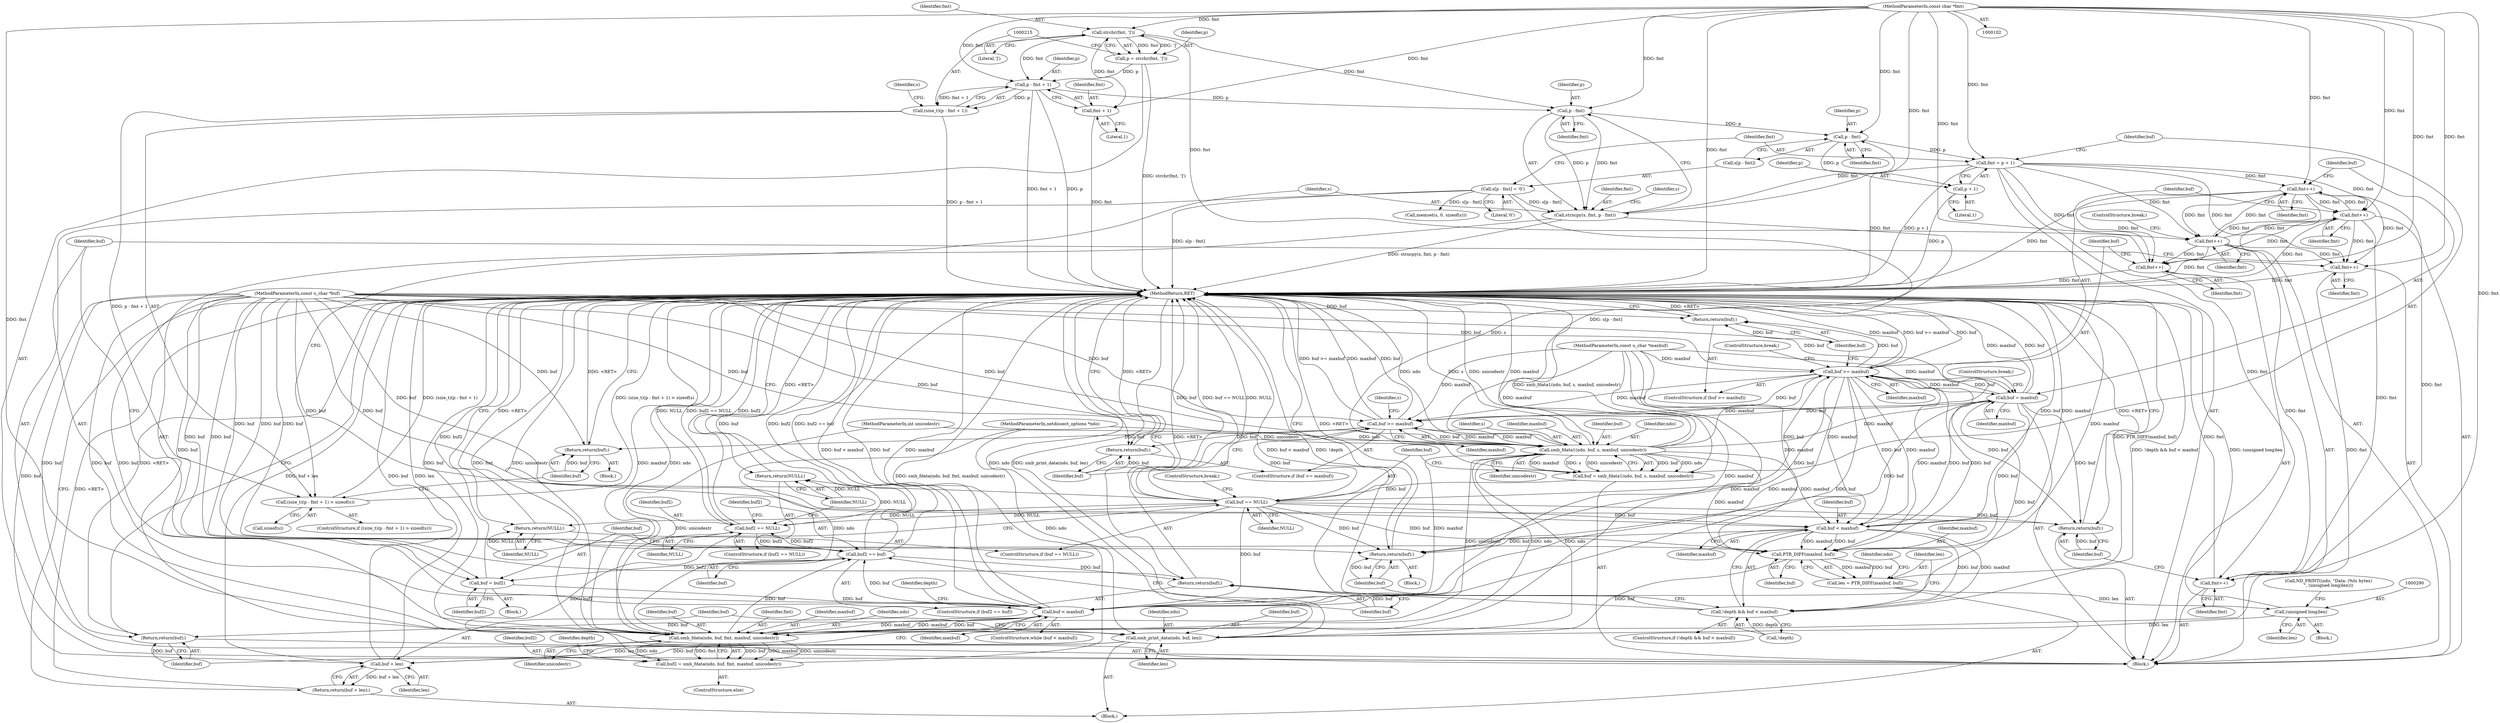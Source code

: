 digraph "0_tcpdump_24182d959f661327525a20d9a94c98a8ec016778@API" {
"1000209" [label="(Call,strchr(fmt, ']'))"];
"1000194" [label="(Call,fmt++)"];
"1000181" [label="(Call,fmt++)"];
"1000171" [label="(Call,fmt++)"];
"1000239" [label="(Call,fmt = p + 1)"];
"1000235" [label="(Call,p - fmt)"];
"1000229" [label="(Call,p - fmt)"];
"1000216" [label="(Call,p - fmt + 1)"];
"1000207" [label="(Call,p = strchr(fmt, ']'))"];
"1000209" [label="(Call,strchr(fmt, ']'))"];
"1000105" [label="(MethodParameterIn,const char *fmt)"];
"1000226" [label="(Call,strncpy(s, fmt, p - fmt))"];
"1000232" [label="(Call,s[p - fmt] = '\0')"];
"1000267" [label="(Call,fmt++)"];
"1000214" [label="(Call,(size_t)(p - fmt + 1))"];
"1000213" [label="(Call,(size_t)(p - fmt + 1) > sizeof(s))"];
"1000124" [label="(Call,fmt++)"];
"1000145" [label="(Call,smb_fdata(ndo, buf, fmt, maxbuf, unicodestr))"];
"1000127" [label="(Call,buf < maxbuf)"];
"1000160" [label="(Call,buf2 == buf)"];
"1000154" [label="(Call,buf2 == NULL)"];
"1000157" [label="(Return,return(NULL);)"];
"1000163" [label="(Return,return(buf);)"];
"1000165" [label="(Call,buf = buf2)"];
"1000168" [label="(Return,return(buf);)"];
"1000143" [label="(Call,buf2 = smb_fdata(ndo, buf, fmt, maxbuf, unicodestr))"];
"1000188" [label="(Call,fmt++)"];
"1000218" [label="(Call,fmt + 1)"];
"1000241" [label="(Call,p + 1)"];
"1000246" [label="(Call,smb_fdata1(ndo, buf, s, maxbuf, unicodestr))"];
"1000174" [label="(Call,buf >= maxbuf)"];
"1000177" [label="(Return,return(buf);)"];
"1000183" [label="(Call,buf = maxbuf)"];
"1000190" [label="(Return,return(buf);)"];
"1000197" [label="(Call,buf >= maxbuf)"];
"1000200" [label="(Return,return(buf);)"];
"1000224" [label="(Return,return(buf);)"];
"1000274" [label="(Call,buf < maxbuf)"];
"1000271" [label="(Call,!depth && buf < maxbuf)"];
"1000281" [label="(Call,PTR_DIFF(maxbuf, buf))"];
"1000279" [label="(Call,len = PTR_DIFF(maxbuf, buf))"];
"1000289" [label="(Call,(unsigned long)len)"];
"1000292" [label="(Call,smb_print_data(ndo, buf, len))"];
"1000297" [label="(Call,buf + len)"];
"1000296" [label="(Return,return(buf + len);)"];
"1000300" [label="(Return,return(buf);)"];
"1000244" [label="(Call,buf = smb_fdata1(ndo, buf, s, maxbuf, unicodestr))"];
"1000253" [label="(Call,buf == NULL)"];
"1000256" [label="(Return,return(NULL);)"];
"1000161" [label="(Identifier,buf2)"];
"1000191" [label="(Identifier,buf)"];
"1000296" [label="(Return,return(buf + len);)"];
"1000257" [label="(Identifier,NULL)"];
"1000217" [label="(Identifier,p)"];
"1000149" [label="(Identifier,maxbuf)"];
"1000284" [label="(Call,ND_PRINT((ndo, \"Data: (%lu bytes)\n\", (unsigned long)len)))"];
"1000153" [label="(ControlStructure,if (buf2 == NULL))"];
"1000297" [label="(Call,buf + len)"];
"1000194" [label="(Call,fmt++)"];
"1000255" [label="(Identifier,NULL)"];
"1000198" [label="(Identifier,buf)"];
"1000176" [label="(Identifier,maxbuf)"];
"1000146" [label="(Identifier,ndo)"];
"1000150" [label="(Identifier,unicodestr)"];
"1000144" [label="(Identifier,buf2)"];
"1000228" [label="(Identifier,fmt)"];
"1000145" [label="(Call,smb_fdata(ndo, buf, fmt, maxbuf, unicodestr))"];
"1000248" [label="(Identifier,buf)"];
"1000154" [label="(Call,buf2 == NULL)"];
"1000181" [label="(Call,fmt++)"];
"1000190" [label="(Return,return(buf);)"];
"1000126" [label="(ControlStructure,while (buf < maxbuf))"];
"1000147" [label="(Identifier,buf)"];
"1000299" [label="(Identifier,len)"];
"1000256" [label="(Return,return(NULL);)"];
"1000237" [label="(Identifier,fmt)"];
"1000133" [label="(Identifier,depth)"];
"1000213" [label="(Call,(size_t)(p - fmt + 1) > sizeof(s))"];
"1000227" [label="(Identifier,s)"];
"1000238" [label="(Literal,'\0')"];
"1000165" [label="(Call,buf = buf2)"];
"1000239" [label="(Call,fmt = p + 1)"];
"1000159" [label="(ControlStructure,if (buf2 == buf))"];
"1000183" [label="(Call,buf = maxbuf)"];
"1000244" [label="(Call,buf = smb_fdata1(ndo, buf, s, maxbuf, unicodestr))"];
"1000270" [label="(ControlStructure,if (!depth && buf < maxbuf))"];
"1000258" [label="(ControlStructure,break;)"];
"1000202" [label="(Call,memset(s, 0, sizeof(s)))"];
"1000251" [label="(Identifier,unicodestr)"];
"1000291" [label="(Identifier,len)"];
"1000216" [label="(Call,p - fmt + 1)"];
"1000219" [label="(Identifier,fmt)"];
"1000289" [label="(Call,(unsigned long)len)"];
"1000156" [label="(Identifier,NULL)"];
"1000177" [label="(Return,return(buf);)"];
"1000127" [label="(Call,buf < maxbuf)"];
"1000293" [label="(Identifier,ndo)"];
"1000224" [label="(Return,return(buf);)"];
"1000267" [label="(Call,fmt++)"];
"1000207" [label="(Call,p = strchr(fmt, ']'))"];
"1000277" [label="(Block,)"];
"1000167" [label="(Identifier,buf2)"];
"1000188" [label="(Call,fmt++)"];
"1000295" [label="(Identifier,len)"];
"1000124" [label="(Call,fmt++)"];
"1000199" [label="(Identifier,maxbuf)"];
"1000226" [label="(Call,strncpy(s, fmt, p - fmt))"];
"1000185" [label="(Identifier,maxbuf)"];
"1000242" [label="(Identifier,p)"];
"1000283" [label="(Identifier,buf)"];
"1000208" [label="(Identifier,p)"];
"1000171" [label="(Call,fmt++)"];
"1000230" [label="(Identifier,p)"];
"1000243" [label="(Literal,1)"];
"1000175" [label="(Identifier,buf)"];
"1000166" [label="(Identifier,buf)"];
"1000247" [label="(Identifier,ndo)"];
"1000249" [label="(Identifier,s)"];
"1000174" [label="(Call,buf >= maxbuf)"];
"1000212" [label="(ControlStructure,if ((size_t)(p - fmt + 1) > sizeof(s)))"];
"1000246" [label="(Call,smb_fdata1(ndo, buf, s, maxbuf, unicodestr))"];
"1000196" [label="(ControlStructure,if (buf >= maxbuf))"];
"1000225" [label="(Identifier,buf)"];
"1000125" [label="(Identifier,fmt)"];
"1000160" [label="(Call,buf2 == buf)"];
"1000302" [label="(MethodReturn,RET)"];
"1000195" [label="(Identifier,fmt)"];
"1000253" [label="(Call,buf == NULL)"];
"1000234" [label="(Identifier,s)"];
"1000182" [label="(Identifier,fmt)"];
"1000223" [label="(Block,)"];
"1000218" [label="(Call,fmt + 1)"];
"1000122" [label="(Block,)"];
"1000279" [label="(Call,len = PTR_DIFF(maxbuf, buf))"];
"1000179" [label="(ControlStructure,break;)"];
"1000250" [label="(Identifier,maxbuf)"];
"1000214" [label="(Call,(size_t)(p - fmt + 1))"];
"1000189" [label="(Identifier,fmt)"];
"1000280" [label="(Identifier,len)"];
"1000241" [label="(Call,p + 1)"];
"1000221" [label="(Call,sizeof(s))"];
"1000240" [label="(Identifier,fmt)"];
"1000129" [label="(Identifier,maxbuf)"];
"1000281" [label="(Call,PTR_DIFF(maxbuf, buf))"];
"1000148" [label="(Identifier,fmt)"];
"1000211" [label="(Literal,']')"];
"1000184" [label="(Identifier,buf)"];
"1000162" [label="(Identifier,buf)"];
"1000231" [label="(Identifier,fmt)"];
"1000142" [label="(ControlStructure,else)"];
"1000169" [label="(Identifier,buf)"];
"1000233" [label="(Call,s[p - fmt])"];
"1000301" [label="(Identifier,buf)"];
"1000143" [label="(Call,buf2 = smb_fdata(ndo, buf, fmt, maxbuf, unicodestr))"];
"1000282" [label="(Identifier,maxbuf)"];
"1000294" [label="(Identifier,buf)"];
"1000128" [label="(Identifier,buf)"];
"1000268" [label="(Identifier,fmt)"];
"1000235" [label="(Call,p - fmt)"];
"1000274" [label="(Call,buf < maxbuf)"];
"1000107" [label="(MethodParameterIn,int unicodestr)"];
"1000105" [label="(MethodParameterIn,const char *fmt)"];
"1000186" [label="(ControlStructure,break;)"];
"1000232" [label="(Call,s[p - fmt] = '\0')"];
"1000197" [label="(Call,buf >= maxbuf)"];
"1000164" [label="(Identifier,buf)"];
"1000210" [label="(Identifier,fmt)"];
"1000104" [label="(MethodParameterIn,const u_char *buf)"];
"1000275" [label="(Identifier,buf)"];
"1000229" [label="(Call,p - fmt)"];
"1000155" [label="(Identifier,buf2)"];
"1000203" [label="(Identifier,s)"];
"1000286" [label="(Identifier,ndo)"];
"1000254" [label="(Identifier,buf)"];
"1000163" [label="(Return,return(buf);)"];
"1000201" [label="(Identifier,buf)"];
"1000173" [label="(ControlStructure,if (buf >= maxbuf))"];
"1000245" [label="(Identifier,buf)"];
"1000236" [label="(Identifier,p)"];
"1000157" [label="(Return,return(NULL);)"];
"1000272" [label="(Call,!depth)"];
"1000271" [label="(Call,!depth && buf < maxbuf)"];
"1000300" [label="(Return,return(buf);)"];
"1000269" [label="(ControlStructure,break;)"];
"1000220" [label="(Literal,1)"];
"1000287" [label="(Block,)"];
"1000158" [label="(Identifier,NULL)"];
"1000298" [label="(Identifier,buf)"];
"1000200" [label="(Return,return(buf);)"];
"1000152" [label="(Identifier,depth)"];
"1000209" [label="(Call,strchr(fmt, ']'))"];
"1000106" [label="(MethodParameterIn,const u_char *maxbuf)"];
"1000292" [label="(Call,smb_print_data(ndo, buf, len))"];
"1000103" [label="(MethodParameterIn,netdissect_options *ndo)"];
"1000178" [label="(Identifier,buf)"];
"1000252" [label="(ControlStructure,if (buf == NULL))"];
"1000130" [label="(Block,)"];
"1000108" [label="(Block,)"];
"1000276" [label="(Identifier,maxbuf)"];
"1000168" [label="(Return,return(buf);)"];
"1000172" [label="(Identifier,fmt)"];
"1000222" [label="(Identifier,s)"];
"1000209" -> "1000207"  [label="AST: "];
"1000209" -> "1000211"  [label="CFG: "];
"1000210" -> "1000209"  [label="AST: "];
"1000211" -> "1000209"  [label="AST: "];
"1000207" -> "1000209"  [label="CFG: "];
"1000209" -> "1000207"  [label="DDG: fmt"];
"1000209" -> "1000207"  [label="DDG: ']'"];
"1000194" -> "1000209"  [label="DDG: fmt"];
"1000105" -> "1000209"  [label="DDG: fmt"];
"1000209" -> "1000216"  [label="DDG: fmt"];
"1000209" -> "1000218"  [label="DDG: fmt"];
"1000209" -> "1000229"  [label="DDG: fmt"];
"1000194" -> "1000122"  [label="AST: "];
"1000194" -> "1000195"  [label="CFG: "];
"1000195" -> "1000194"  [label="AST: "];
"1000198" -> "1000194"  [label="CFG: "];
"1000194" -> "1000302"  [label="DDG: fmt"];
"1000181" -> "1000194"  [label="DDG: fmt"];
"1000171" -> "1000194"  [label="DDG: fmt"];
"1000239" -> "1000194"  [label="DDG: fmt"];
"1000267" -> "1000194"  [label="DDG: fmt"];
"1000105" -> "1000194"  [label="DDG: fmt"];
"1000181" -> "1000122"  [label="AST: "];
"1000181" -> "1000182"  [label="CFG: "];
"1000182" -> "1000181"  [label="AST: "];
"1000184" -> "1000181"  [label="CFG: "];
"1000181" -> "1000302"  [label="DDG: fmt"];
"1000181" -> "1000124"  [label="DDG: fmt"];
"1000181" -> "1000171"  [label="DDG: fmt"];
"1000171" -> "1000181"  [label="DDG: fmt"];
"1000239" -> "1000181"  [label="DDG: fmt"];
"1000267" -> "1000181"  [label="DDG: fmt"];
"1000105" -> "1000181"  [label="DDG: fmt"];
"1000181" -> "1000188"  [label="DDG: fmt"];
"1000181" -> "1000267"  [label="DDG: fmt"];
"1000171" -> "1000122"  [label="AST: "];
"1000171" -> "1000172"  [label="CFG: "];
"1000172" -> "1000171"  [label="AST: "];
"1000175" -> "1000171"  [label="CFG: "];
"1000171" -> "1000302"  [label="DDG: fmt"];
"1000171" -> "1000124"  [label="DDG: fmt"];
"1000239" -> "1000171"  [label="DDG: fmt"];
"1000267" -> "1000171"  [label="DDG: fmt"];
"1000105" -> "1000171"  [label="DDG: fmt"];
"1000171" -> "1000188"  [label="DDG: fmt"];
"1000171" -> "1000267"  [label="DDG: fmt"];
"1000239" -> "1000122"  [label="AST: "];
"1000239" -> "1000241"  [label="CFG: "];
"1000240" -> "1000239"  [label="AST: "];
"1000241" -> "1000239"  [label="AST: "];
"1000245" -> "1000239"  [label="CFG: "];
"1000239" -> "1000302"  [label="DDG: fmt"];
"1000239" -> "1000302"  [label="DDG: p + 1"];
"1000239" -> "1000124"  [label="DDG: fmt"];
"1000239" -> "1000188"  [label="DDG: fmt"];
"1000235" -> "1000239"  [label="DDG: p"];
"1000105" -> "1000239"  [label="DDG: fmt"];
"1000239" -> "1000267"  [label="DDG: fmt"];
"1000235" -> "1000233"  [label="AST: "];
"1000235" -> "1000237"  [label="CFG: "];
"1000236" -> "1000235"  [label="AST: "];
"1000237" -> "1000235"  [label="AST: "];
"1000233" -> "1000235"  [label="CFG: "];
"1000229" -> "1000235"  [label="DDG: p"];
"1000226" -> "1000235"  [label="DDG: fmt"];
"1000105" -> "1000235"  [label="DDG: fmt"];
"1000235" -> "1000241"  [label="DDG: p"];
"1000229" -> "1000226"  [label="AST: "];
"1000229" -> "1000231"  [label="CFG: "];
"1000230" -> "1000229"  [label="AST: "];
"1000231" -> "1000229"  [label="AST: "];
"1000226" -> "1000229"  [label="CFG: "];
"1000229" -> "1000226"  [label="DDG: fmt"];
"1000229" -> "1000226"  [label="DDG: p"];
"1000216" -> "1000229"  [label="DDG: p"];
"1000105" -> "1000229"  [label="DDG: fmt"];
"1000216" -> "1000214"  [label="AST: "];
"1000216" -> "1000218"  [label="CFG: "];
"1000217" -> "1000216"  [label="AST: "];
"1000218" -> "1000216"  [label="AST: "];
"1000214" -> "1000216"  [label="CFG: "];
"1000216" -> "1000302"  [label="DDG: p"];
"1000216" -> "1000302"  [label="DDG: fmt + 1"];
"1000216" -> "1000214"  [label="DDG: p"];
"1000216" -> "1000214"  [label="DDG: fmt + 1"];
"1000207" -> "1000216"  [label="DDG: p"];
"1000105" -> "1000216"  [label="DDG: fmt"];
"1000207" -> "1000122"  [label="AST: "];
"1000208" -> "1000207"  [label="AST: "];
"1000215" -> "1000207"  [label="CFG: "];
"1000207" -> "1000302"  [label="DDG: strchr(fmt, ']')"];
"1000105" -> "1000102"  [label="AST: "];
"1000105" -> "1000302"  [label="DDG: fmt"];
"1000105" -> "1000124"  [label="DDG: fmt"];
"1000105" -> "1000145"  [label="DDG: fmt"];
"1000105" -> "1000188"  [label="DDG: fmt"];
"1000105" -> "1000218"  [label="DDG: fmt"];
"1000105" -> "1000226"  [label="DDG: fmt"];
"1000105" -> "1000267"  [label="DDG: fmt"];
"1000226" -> "1000122"  [label="AST: "];
"1000227" -> "1000226"  [label="AST: "];
"1000228" -> "1000226"  [label="AST: "];
"1000234" -> "1000226"  [label="CFG: "];
"1000226" -> "1000302"  [label="DDG: strncpy(s, fmt, p - fmt)"];
"1000232" -> "1000226"  [label="DDG: s[p - fmt]"];
"1000226" -> "1000246"  [label="DDG: s"];
"1000232" -> "1000122"  [label="AST: "];
"1000232" -> "1000238"  [label="CFG: "];
"1000233" -> "1000232"  [label="AST: "];
"1000238" -> "1000232"  [label="AST: "];
"1000240" -> "1000232"  [label="CFG: "];
"1000232" -> "1000302"  [label="DDG: s[p - fmt]"];
"1000232" -> "1000202"  [label="DDG: s[p - fmt]"];
"1000232" -> "1000246"  [label="DDG: s[p - fmt]"];
"1000267" -> "1000122"  [label="AST: "];
"1000267" -> "1000268"  [label="CFG: "];
"1000268" -> "1000267"  [label="AST: "];
"1000269" -> "1000267"  [label="CFG: "];
"1000267" -> "1000302"  [label="DDG: fmt"];
"1000267" -> "1000124"  [label="DDG: fmt"];
"1000267" -> "1000188"  [label="DDG: fmt"];
"1000214" -> "1000213"  [label="AST: "];
"1000215" -> "1000214"  [label="AST: "];
"1000222" -> "1000214"  [label="CFG: "];
"1000214" -> "1000302"  [label="DDG: p - fmt + 1"];
"1000214" -> "1000213"  [label="DDG: p - fmt + 1"];
"1000213" -> "1000212"  [label="AST: "];
"1000213" -> "1000221"  [label="CFG: "];
"1000221" -> "1000213"  [label="AST: "];
"1000225" -> "1000213"  [label="CFG: "];
"1000227" -> "1000213"  [label="CFG: "];
"1000213" -> "1000302"  [label="DDG: (size_t)(p - fmt + 1)"];
"1000213" -> "1000302"  [label="DDG: (size_t)(p - fmt + 1) > sizeof(s)"];
"1000124" -> "1000122"  [label="AST: "];
"1000124" -> "1000125"  [label="CFG: "];
"1000125" -> "1000124"  [label="AST: "];
"1000128" -> "1000124"  [label="CFG: "];
"1000124" -> "1000302"  [label="DDG: fmt"];
"1000124" -> "1000145"  [label="DDG: fmt"];
"1000145" -> "1000143"  [label="AST: "];
"1000145" -> "1000150"  [label="CFG: "];
"1000146" -> "1000145"  [label="AST: "];
"1000147" -> "1000145"  [label="AST: "];
"1000148" -> "1000145"  [label="AST: "];
"1000149" -> "1000145"  [label="AST: "];
"1000150" -> "1000145"  [label="AST: "];
"1000143" -> "1000145"  [label="CFG: "];
"1000145" -> "1000302"  [label="DDG: maxbuf"];
"1000145" -> "1000302"  [label="DDG: fmt"];
"1000145" -> "1000302"  [label="DDG: unicodestr"];
"1000145" -> "1000302"  [label="DDG: ndo"];
"1000145" -> "1000302"  [label="DDG: buf"];
"1000145" -> "1000127"  [label="DDG: maxbuf"];
"1000145" -> "1000143"  [label="DDG: buf"];
"1000145" -> "1000143"  [label="DDG: maxbuf"];
"1000145" -> "1000143"  [label="DDG: unicodestr"];
"1000145" -> "1000143"  [label="DDG: ndo"];
"1000145" -> "1000143"  [label="DDG: fmt"];
"1000246" -> "1000145"  [label="DDG: ndo"];
"1000246" -> "1000145"  [label="DDG: unicodestr"];
"1000103" -> "1000145"  [label="DDG: ndo"];
"1000127" -> "1000145"  [label="DDG: buf"];
"1000127" -> "1000145"  [label="DDG: maxbuf"];
"1000104" -> "1000145"  [label="DDG: buf"];
"1000106" -> "1000145"  [label="DDG: maxbuf"];
"1000107" -> "1000145"  [label="DDG: unicodestr"];
"1000145" -> "1000160"  [label="DDG: buf"];
"1000127" -> "1000126"  [label="AST: "];
"1000127" -> "1000129"  [label="CFG: "];
"1000128" -> "1000127"  [label="AST: "];
"1000129" -> "1000127"  [label="AST: "];
"1000133" -> "1000127"  [label="CFG: "];
"1000169" -> "1000127"  [label="CFG: "];
"1000127" -> "1000302"  [label="DDG: maxbuf"];
"1000127" -> "1000302"  [label="DDG: buf < maxbuf"];
"1000127" -> "1000302"  [label="DDG: buf"];
"1000253" -> "1000127"  [label="DDG: buf"];
"1000174" -> "1000127"  [label="DDG: buf"];
"1000174" -> "1000127"  [label="DDG: maxbuf"];
"1000165" -> "1000127"  [label="DDG: buf"];
"1000183" -> "1000127"  [label="DDG: buf"];
"1000104" -> "1000127"  [label="DDG: buf"];
"1000246" -> "1000127"  [label="DDG: maxbuf"];
"1000106" -> "1000127"  [label="DDG: maxbuf"];
"1000127" -> "1000160"  [label="DDG: buf"];
"1000127" -> "1000168"  [label="DDG: buf"];
"1000160" -> "1000159"  [label="AST: "];
"1000160" -> "1000162"  [label="CFG: "];
"1000161" -> "1000160"  [label="AST: "];
"1000162" -> "1000160"  [label="AST: "];
"1000164" -> "1000160"  [label="CFG: "];
"1000166" -> "1000160"  [label="CFG: "];
"1000160" -> "1000302"  [label="DDG: buf2 == buf"];
"1000160" -> "1000302"  [label="DDG: buf"];
"1000160" -> "1000302"  [label="DDG: buf2"];
"1000160" -> "1000154"  [label="DDG: buf2"];
"1000154" -> "1000160"  [label="DDG: buf2"];
"1000104" -> "1000160"  [label="DDG: buf"];
"1000160" -> "1000163"  [label="DDG: buf"];
"1000160" -> "1000165"  [label="DDG: buf2"];
"1000154" -> "1000153"  [label="AST: "];
"1000154" -> "1000156"  [label="CFG: "];
"1000155" -> "1000154"  [label="AST: "];
"1000156" -> "1000154"  [label="AST: "];
"1000158" -> "1000154"  [label="CFG: "];
"1000161" -> "1000154"  [label="CFG: "];
"1000154" -> "1000302"  [label="DDG: buf2"];
"1000154" -> "1000302"  [label="DDG: buf2 == NULL"];
"1000154" -> "1000302"  [label="DDG: NULL"];
"1000143" -> "1000154"  [label="DDG: buf2"];
"1000253" -> "1000154"  [label="DDG: NULL"];
"1000154" -> "1000157"  [label="DDG: NULL"];
"1000157" -> "1000153"  [label="AST: "];
"1000157" -> "1000158"  [label="CFG: "];
"1000158" -> "1000157"  [label="AST: "];
"1000302" -> "1000157"  [label="CFG: "];
"1000157" -> "1000302"  [label="DDG: <RET>"];
"1000158" -> "1000157"  [label="DDG: NULL"];
"1000163" -> "1000159"  [label="AST: "];
"1000163" -> "1000164"  [label="CFG: "];
"1000164" -> "1000163"  [label="AST: "];
"1000302" -> "1000163"  [label="CFG: "];
"1000163" -> "1000302"  [label="DDG: <RET>"];
"1000164" -> "1000163"  [label="DDG: buf"];
"1000104" -> "1000163"  [label="DDG: buf"];
"1000165" -> "1000130"  [label="AST: "];
"1000165" -> "1000167"  [label="CFG: "];
"1000166" -> "1000165"  [label="AST: "];
"1000167" -> "1000165"  [label="AST: "];
"1000128" -> "1000165"  [label="CFG: "];
"1000165" -> "1000302"  [label="DDG: buf2"];
"1000104" -> "1000165"  [label="DDG: buf"];
"1000168" -> "1000122"  [label="AST: "];
"1000168" -> "1000169"  [label="CFG: "];
"1000169" -> "1000168"  [label="AST: "];
"1000302" -> "1000168"  [label="CFG: "];
"1000168" -> "1000302"  [label="DDG: <RET>"];
"1000169" -> "1000168"  [label="DDG: buf"];
"1000104" -> "1000168"  [label="DDG: buf"];
"1000143" -> "1000142"  [label="AST: "];
"1000144" -> "1000143"  [label="AST: "];
"1000152" -> "1000143"  [label="CFG: "];
"1000143" -> "1000302"  [label="DDG: smb_fdata(ndo, buf, fmt, maxbuf, unicodestr)"];
"1000188" -> "1000122"  [label="AST: "];
"1000188" -> "1000189"  [label="CFG: "];
"1000189" -> "1000188"  [label="AST: "];
"1000191" -> "1000188"  [label="CFG: "];
"1000188" -> "1000302"  [label="DDG: fmt"];
"1000218" -> "1000220"  [label="CFG: "];
"1000219" -> "1000218"  [label="AST: "];
"1000220" -> "1000218"  [label="AST: "];
"1000218" -> "1000302"  [label="DDG: fmt"];
"1000241" -> "1000243"  [label="CFG: "];
"1000242" -> "1000241"  [label="AST: "];
"1000243" -> "1000241"  [label="AST: "];
"1000241" -> "1000302"  [label="DDG: p"];
"1000246" -> "1000244"  [label="AST: "];
"1000246" -> "1000251"  [label="CFG: "];
"1000247" -> "1000246"  [label="AST: "];
"1000248" -> "1000246"  [label="AST: "];
"1000249" -> "1000246"  [label="AST: "];
"1000250" -> "1000246"  [label="AST: "];
"1000251" -> "1000246"  [label="AST: "];
"1000244" -> "1000246"  [label="CFG: "];
"1000246" -> "1000302"  [label="DDG: unicodestr"];
"1000246" -> "1000302"  [label="DDG: maxbuf"];
"1000246" -> "1000302"  [label="DDG: ndo"];
"1000246" -> "1000302"  [label="DDG: s"];
"1000246" -> "1000174"  [label="DDG: maxbuf"];
"1000246" -> "1000183"  [label="DDG: maxbuf"];
"1000246" -> "1000197"  [label="DDG: maxbuf"];
"1000246" -> "1000244"  [label="DDG: buf"];
"1000246" -> "1000244"  [label="DDG: ndo"];
"1000246" -> "1000244"  [label="DDG: maxbuf"];
"1000246" -> "1000244"  [label="DDG: s"];
"1000246" -> "1000244"  [label="DDG: unicodestr"];
"1000103" -> "1000246"  [label="DDG: ndo"];
"1000197" -> "1000246"  [label="DDG: buf"];
"1000197" -> "1000246"  [label="DDG: maxbuf"];
"1000104" -> "1000246"  [label="DDG: buf"];
"1000106" -> "1000246"  [label="DDG: maxbuf"];
"1000107" -> "1000246"  [label="DDG: unicodestr"];
"1000246" -> "1000274"  [label="DDG: maxbuf"];
"1000246" -> "1000281"  [label="DDG: maxbuf"];
"1000246" -> "1000292"  [label="DDG: ndo"];
"1000174" -> "1000173"  [label="AST: "];
"1000174" -> "1000176"  [label="CFG: "];
"1000175" -> "1000174"  [label="AST: "];
"1000176" -> "1000174"  [label="AST: "];
"1000178" -> "1000174"  [label="CFG: "];
"1000179" -> "1000174"  [label="CFG: "];
"1000174" -> "1000302"  [label="DDG: maxbuf"];
"1000174" -> "1000302"  [label="DDG: buf >= maxbuf"];
"1000174" -> "1000302"  [label="DDG: buf"];
"1000253" -> "1000174"  [label="DDG: buf"];
"1000183" -> "1000174"  [label="DDG: buf"];
"1000104" -> "1000174"  [label="DDG: buf"];
"1000106" -> "1000174"  [label="DDG: maxbuf"];
"1000174" -> "1000177"  [label="DDG: buf"];
"1000174" -> "1000183"  [label="DDG: maxbuf"];
"1000174" -> "1000190"  [label="DDG: buf"];
"1000174" -> "1000197"  [label="DDG: buf"];
"1000174" -> "1000197"  [label="DDG: maxbuf"];
"1000174" -> "1000274"  [label="DDG: buf"];
"1000174" -> "1000274"  [label="DDG: maxbuf"];
"1000174" -> "1000281"  [label="DDG: maxbuf"];
"1000174" -> "1000281"  [label="DDG: buf"];
"1000174" -> "1000300"  [label="DDG: buf"];
"1000177" -> "1000173"  [label="AST: "];
"1000177" -> "1000178"  [label="CFG: "];
"1000178" -> "1000177"  [label="AST: "];
"1000302" -> "1000177"  [label="CFG: "];
"1000177" -> "1000302"  [label="DDG: <RET>"];
"1000178" -> "1000177"  [label="DDG: buf"];
"1000104" -> "1000177"  [label="DDG: buf"];
"1000183" -> "1000122"  [label="AST: "];
"1000183" -> "1000185"  [label="CFG: "];
"1000184" -> "1000183"  [label="AST: "];
"1000185" -> "1000183"  [label="AST: "];
"1000186" -> "1000183"  [label="CFG: "];
"1000183" -> "1000302"  [label="DDG: maxbuf"];
"1000183" -> "1000302"  [label="DDG: buf"];
"1000106" -> "1000183"  [label="DDG: maxbuf"];
"1000104" -> "1000183"  [label="DDG: buf"];
"1000183" -> "1000190"  [label="DDG: buf"];
"1000183" -> "1000197"  [label="DDG: buf"];
"1000183" -> "1000274"  [label="DDG: buf"];
"1000183" -> "1000281"  [label="DDG: buf"];
"1000183" -> "1000300"  [label="DDG: buf"];
"1000190" -> "1000122"  [label="AST: "];
"1000190" -> "1000191"  [label="CFG: "];
"1000191" -> "1000190"  [label="AST: "];
"1000302" -> "1000190"  [label="CFG: "];
"1000190" -> "1000302"  [label="DDG: <RET>"];
"1000191" -> "1000190"  [label="DDG: buf"];
"1000253" -> "1000190"  [label="DDG: buf"];
"1000104" -> "1000190"  [label="DDG: buf"];
"1000197" -> "1000196"  [label="AST: "];
"1000197" -> "1000199"  [label="CFG: "];
"1000198" -> "1000197"  [label="AST: "];
"1000199" -> "1000197"  [label="AST: "];
"1000201" -> "1000197"  [label="CFG: "];
"1000203" -> "1000197"  [label="CFG: "];
"1000197" -> "1000302"  [label="DDG: buf >= maxbuf"];
"1000197" -> "1000302"  [label="DDG: maxbuf"];
"1000197" -> "1000302"  [label="DDG: buf"];
"1000253" -> "1000197"  [label="DDG: buf"];
"1000104" -> "1000197"  [label="DDG: buf"];
"1000106" -> "1000197"  [label="DDG: maxbuf"];
"1000197" -> "1000200"  [label="DDG: buf"];
"1000197" -> "1000224"  [label="DDG: buf"];
"1000200" -> "1000196"  [label="AST: "];
"1000200" -> "1000201"  [label="CFG: "];
"1000201" -> "1000200"  [label="AST: "];
"1000302" -> "1000200"  [label="CFG: "];
"1000200" -> "1000302"  [label="DDG: <RET>"];
"1000201" -> "1000200"  [label="DDG: buf"];
"1000104" -> "1000200"  [label="DDG: buf"];
"1000224" -> "1000223"  [label="AST: "];
"1000224" -> "1000225"  [label="CFG: "];
"1000225" -> "1000224"  [label="AST: "];
"1000302" -> "1000224"  [label="CFG: "];
"1000224" -> "1000302"  [label="DDG: <RET>"];
"1000225" -> "1000224"  [label="DDG: buf"];
"1000104" -> "1000224"  [label="DDG: buf"];
"1000274" -> "1000271"  [label="AST: "];
"1000274" -> "1000276"  [label="CFG: "];
"1000275" -> "1000274"  [label="AST: "];
"1000276" -> "1000274"  [label="AST: "];
"1000271" -> "1000274"  [label="CFG: "];
"1000274" -> "1000302"  [label="DDG: maxbuf"];
"1000274" -> "1000302"  [label="DDG: buf"];
"1000274" -> "1000271"  [label="DDG: buf"];
"1000274" -> "1000271"  [label="DDG: maxbuf"];
"1000253" -> "1000274"  [label="DDG: buf"];
"1000104" -> "1000274"  [label="DDG: buf"];
"1000106" -> "1000274"  [label="DDG: maxbuf"];
"1000274" -> "1000281"  [label="DDG: maxbuf"];
"1000274" -> "1000281"  [label="DDG: buf"];
"1000274" -> "1000300"  [label="DDG: buf"];
"1000271" -> "1000270"  [label="AST: "];
"1000271" -> "1000272"  [label="CFG: "];
"1000272" -> "1000271"  [label="AST: "];
"1000280" -> "1000271"  [label="CFG: "];
"1000301" -> "1000271"  [label="CFG: "];
"1000271" -> "1000302"  [label="DDG: buf < maxbuf"];
"1000271" -> "1000302"  [label="DDG: !depth"];
"1000271" -> "1000302"  [label="DDG: !depth && buf < maxbuf"];
"1000272" -> "1000271"  [label="DDG: depth"];
"1000281" -> "1000279"  [label="AST: "];
"1000281" -> "1000283"  [label="CFG: "];
"1000282" -> "1000281"  [label="AST: "];
"1000283" -> "1000281"  [label="AST: "];
"1000279" -> "1000281"  [label="CFG: "];
"1000281" -> "1000302"  [label="DDG: maxbuf"];
"1000281" -> "1000279"  [label="DDG: maxbuf"];
"1000281" -> "1000279"  [label="DDG: buf"];
"1000106" -> "1000281"  [label="DDG: maxbuf"];
"1000253" -> "1000281"  [label="DDG: buf"];
"1000104" -> "1000281"  [label="DDG: buf"];
"1000281" -> "1000292"  [label="DDG: buf"];
"1000279" -> "1000277"  [label="AST: "];
"1000280" -> "1000279"  [label="AST: "];
"1000286" -> "1000279"  [label="CFG: "];
"1000279" -> "1000302"  [label="DDG: PTR_DIFF(maxbuf, buf)"];
"1000279" -> "1000289"  [label="DDG: len"];
"1000289" -> "1000287"  [label="AST: "];
"1000289" -> "1000291"  [label="CFG: "];
"1000290" -> "1000289"  [label="AST: "];
"1000291" -> "1000289"  [label="AST: "];
"1000284" -> "1000289"  [label="CFG: "];
"1000289" -> "1000302"  [label="DDG: (unsigned long)len"];
"1000289" -> "1000292"  [label="DDG: len"];
"1000292" -> "1000277"  [label="AST: "];
"1000292" -> "1000295"  [label="CFG: "];
"1000293" -> "1000292"  [label="AST: "];
"1000294" -> "1000292"  [label="AST: "];
"1000295" -> "1000292"  [label="AST: "];
"1000298" -> "1000292"  [label="CFG: "];
"1000292" -> "1000302"  [label="DDG: smb_print_data(ndo, buf, len)"];
"1000292" -> "1000302"  [label="DDG: ndo"];
"1000103" -> "1000292"  [label="DDG: ndo"];
"1000104" -> "1000292"  [label="DDG: buf"];
"1000292" -> "1000297"  [label="DDG: buf"];
"1000292" -> "1000297"  [label="DDG: len"];
"1000297" -> "1000296"  [label="AST: "];
"1000297" -> "1000299"  [label="CFG: "];
"1000298" -> "1000297"  [label="AST: "];
"1000299" -> "1000297"  [label="AST: "];
"1000296" -> "1000297"  [label="CFG: "];
"1000297" -> "1000302"  [label="DDG: buf"];
"1000297" -> "1000302"  [label="DDG: len"];
"1000297" -> "1000302"  [label="DDG: buf + len"];
"1000297" -> "1000296"  [label="DDG: buf + len"];
"1000104" -> "1000297"  [label="DDG: buf"];
"1000296" -> "1000277"  [label="AST: "];
"1000302" -> "1000296"  [label="CFG: "];
"1000296" -> "1000302"  [label="DDG: <RET>"];
"1000300" -> "1000108"  [label="AST: "];
"1000300" -> "1000301"  [label="CFG: "];
"1000301" -> "1000300"  [label="AST: "];
"1000302" -> "1000300"  [label="CFG: "];
"1000300" -> "1000302"  [label="DDG: <RET>"];
"1000301" -> "1000300"  [label="DDG: buf"];
"1000253" -> "1000300"  [label="DDG: buf"];
"1000104" -> "1000300"  [label="DDG: buf"];
"1000244" -> "1000122"  [label="AST: "];
"1000245" -> "1000244"  [label="AST: "];
"1000254" -> "1000244"  [label="CFG: "];
"1000244" -> "1000302"  [label="DDG: smb_fdata1(ndo, buf, s, maxbuf, unicodestr)"];
"1000104" -> "1000244"  [label="DDG: buf"];
"1000244" -> "1000253"  [label="DDG: buf"];
"1000253" -> "1000252"  [label="AST: "];
"1000253" -> "1000255"  [label="CFG: "];
"1000254" -> "1000253"  [label="AST: "];
"1000255" -> "1000253"  [label="AST: "];
"1000257" -> "1000253"  [label="CFG: "];
"1000258" -> "1000253"  [label="CFG: "];
"1000253" -> "1000302"  [label="DDG: buf == NULL"];
"1000253" -> "1000302"  [label="DDG: NULL"];
"1000253" -> "1000302"  [label="DDG: buf"];
"1000104" -> "1000253"  [label="DDG: buf"];
"1000253" -> "1000256"  [label="DDG: NULL"];
"1000256" -> "1000252"  [label="AST: "];
"1000256" -> "1000257"  [label="CFG: "];
"1000257" -> "1000256"  [label="AST: "];
"1000302" -> "1000256"  [label="CFG: "];
"1000256" -> "1000302"  [label="DDG: <RET>"];
"1000257" -> "1000256"  [label="DDG: NULL"];
}
